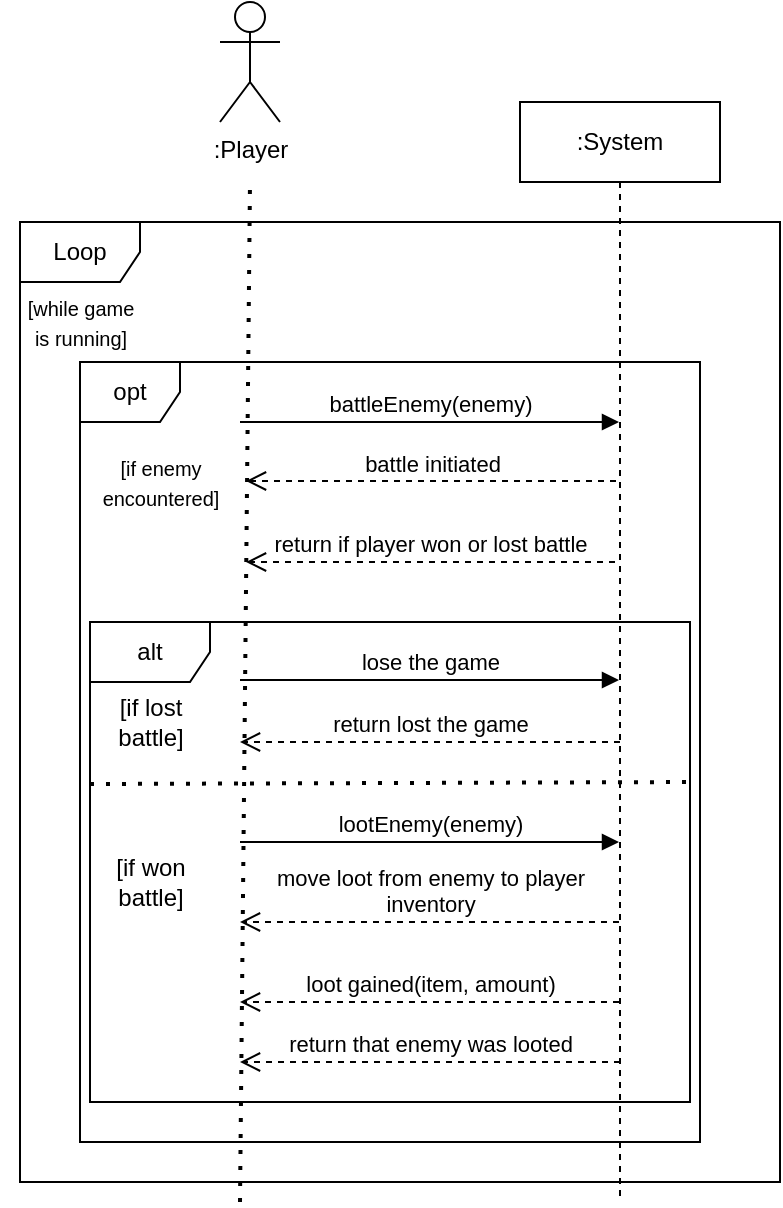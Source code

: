 <mxfile version="22.0.4" type="device">
  <diagram name="Page-1" id="2YBvvXClWsGukQMizWep">
    <mxGraphModel dx="954" dy="523" grid="1" gridSize="10" guides="1" tooltips="1" connect="1" arrows="1" fold="1" page="1" pageScale="1" pageWidth="850" pageHeight="1100" math="0" shadow="0">
      <root>
        <mxCell id="0" />
        <mxCell id="1" parent="0" />
        <mxCell id="aM9ryv3xv72pqoxQDRHE-5" value=":System" style="shape=umlLifeline;perimeter=lifelinePerimeter;whiteSpace=wrap;html=1;container=0;dropTarget=0;collapsible=0;recursiveResize=0;outlineConnect=0;portConstraint=eastwest;newEdgeStyle={&quot;edgeStyle&quot;:&quot;elbowEdgeStyle&quot;,&quot;elbow&quot;:&quot;vertical&quot;,&quot;curved&quot;:0,&quot;rounded&quot;:0};" parent="1" vertex="1">
          <mxGeometry x="470" y="180" width="100" height="550" as="geometry" />
        </mxCell>
        <mxCell id="y5gPMH1k5wEBWP9fE6Nm-3" value=":Player" style="shape=umlActor;verticalLabelPosition=bottom;verticalAlign=top;html=1;outlineConnect=0;" parent="1" vertex="1">
          <mxGeometry x="320" y="130" width="30" height="60" as="geometry" />
        </mxCell>
        <mxCell id="y5gPMH1k5wEBWP9fE6Nm-4" value="" style="endArrow=none;dashed=1;html=1;dashPattern=1 3;strokeWidth=2;rounded=0;" parent="1" edge="1">
          <mxGeometry width="50" height="50" relative="1" as="geometry">
            <mxPoint x="330" y="730" as="sourcePoint" />
            <mxPoint x="335" y="220" as="targetPoint" />
          </mxGeometry>
        </mxCell>
        <mxCell id="y5gPMH1k5wEBWP9fE6Nm-6" value="Loop" style="shape=umlFrame;whiteSpace=wrap;html=1;pointerEvents=0;" parent="1" vertex="1">
          <mxGeometry x="220" y="240" width="380" height="480" as="geometry" />
        </mxCell>
        <mxCell id="y5gPMH1k5wEBWP9fE6Nm-9" value="&lt;font style=&quot;font-size: 10px;&quot;&gt;[while game &lt;br&gt;is running]&lt;/font&gt;" style="text;html=1;align=center;verticalAlign=middle;resizable=0;points=[];autosize=1;strokeColor=none;fillColor=none;rotation=0;" parent="1" vertex="1">
          <mxGeometry x="210" y="270" width="80" height="40" as="geometry" />
        </mxCell>
        <mxCell id="y5gPMH1k5wEBWP9fE6Nm-11" value="opt" style="shape=umlFrame;whiteSpace=wrap;html=1;pointerEvents=0;width=50;height=30;" parent="1" vertex="1">
          <mxGeometry x="250" y="310" width="310" height="390" as="geometry" />
        </mxCell>
        <mxCell id="y5gPMH1k5wEBWP9fE6Nm-12" value="&lt;font style=&quot;font-size: 10px;&quot;&gt;[if enemy&lt;br&gt;encountered]&lt;br&gt;&lt;/font&gt;" style="text;html=1;align=center;verticalAlign=middle;resizable=0;points=[];autosize=1;strokeColor=none;fillColor=none;" parent="1" vertex="1">
          <mxGeometry x="250" y="350" width="80" height="40" as="geometry" />
        </mxCell>
        <mxCell id="y5gPMH1k5wEBWP9fE6Nm-15" value="return if player won or lost battle" style="html=1;verticalAlign=bottom;endArrow=open;dashed=1;endSize=8;curved=0;rounded=0;" parent="1" edge="1">
          <mxGeometry relative="1" as="geometry">
            <mxPoint x="517.5" y="410" as="sourcePoint" />
            <mxPoint x="333" y="410" as="targetPoint" />
          </mxGeometry>
        </mxCell>
        <mxCell id="y5gPMH1k5wEBWP9fE6Nm-16" value="battle initiated" style="html=1;verticalAlign=bottom;endArrow=open;dashed=1;endSize=8;curved=0;rounded=0;" parent="1" edge="1">
          <mxGeometry relative="1" as="geometry">
            <mxPoint x="518" y="369.5" as="sourcePoint" />
            <mxPoint x="333" y="369.5" as="targetPoint" />
          </mxGeometry>
        </mxCell>
        <mxCell id="iZZ1mux4zSE9OPQuQkQ0-2" value="alt" style="shape=umlFrame;whiteSpace=wrap;html=1;pointerEvents=0;" vertex="1" parent="1">
          <mxGeometry x="255" y="440" width="300" height="240" as="geometry" />
        </mxCell>
        <mxCell id="iZZ1mux4zSE9OPQuQkQ0-3" value="" style="endArrow=none;dashed=1;html=1;dashPattern=1 3;strokeWidth=2;rounded=0;entryX=1.013;entryY=0.495;entryDx=0;entryDy=0;entryPerimeter=0;" edge="1" parent="1">
          <mxGeometry width="50" height="50" relative="1" as="geometry">
            <mxPoint x="255" y="521" as="sourcePoint" />
            <mxPoint x="558.9" y="520" as="targetPoint" />
            <Array as="points" />
          </mxGeometry>
        </mxCell>
        <mxCell id="iZZ1mux4zSE9OPQuQkQ0-4" value="[if lost&lt;br&gt;battle]" style="text;html=1;align=center;verticalAlign=middle;resizable=0;points=[];autosize=1;strokeColor=none;fillColor=none;" vertex="1" parent="1">
          <mxGeometry x="255" y="470" width="60" height="40" as="geometry" />
        </mxCell>
        <mxCell id="iZZ1mux4zSE9OPQuQkQ0-6" value="battleEnemy(enemy)" style="html=1;verticalAlign=bottom;endArrow=block;curved=0;rounded=0;" edge="1" parent="1" target="aM9ryv3xv72pqoxQDRHE-5">
          <mxGeometry width="80" relative="1" as="geometry">
            <mxPoint x="330" y="340" as="sourcePoint" />
            <mxPoint x="460" y="340" as="targetPoint" />
          </mxGeometry>
        </mxCell>
        <mxCell id="iZZ1mux4zSE9OPQuQkQ0-10" value="lose the game" style="html=1;verticalAlign=bottom;endArrow=block;curved=0;rounded=0;" edge="1" parent="1" target="aM9ryv3xv72pqoxQDRHE-5">
          <mxGeometry width="80" relative="1" as="geometry">
            <mxPoint x="330" y="469" as="sourcePoint" />
            <mxPoint x="410" y="469" as="targetPoint" />
          </mxGeometry>
        </mxCell>
        <mxCell id="iZZ1mux4zSE9OPQuQkQ0-11" value="return lost the game" style="html=1;verticalAlign=bottom;endArrow=open;dashed=1;endSize=8;curved=0;rounded=0;" edge="1" parent="1">
          <mxGeometry relative="1" as="geometry">
            <mxPoint x="520" y="500" as="sourcePoint" />
            <mxPoint x="330" y="500" as="targetPoint" />
          </mxGeometry>
        </mxCell>
        <mxCell id="iZZ1mux4zSE9OPQuQkQ0-12" value="[if won&lt;br&gt;battle]" style="text;html=1;align=center;verticalAlign=middle;resizable=0;points=[];autosize=1;strokeColor=none;fillColor=none;" vertex="1" parent="1">
          <mxGeometry x="255" y="550" width="60" height="40" as="geometry" />
        </mxCell>
        <mxCell id="iZZ1mux4zSE9OPQuQkQ0-13" value="lootEnemy(enemy)" style="html=1;verticalAlign=bottom;endArrow=block;curved=0;rounded=0;" edge="1" parent="1" target="aM9ryv3xv72pqoxQDRHE-5">
          <mxGeometry x="0.003" width="80" relative="1" as="geometry">
            <mxPoint x="330" y="550" as="sourcePoint" />
            <mxPoint x="410" y="550" as="targetPoint" />
            <mxPoint as="offset" />
          </mxGeometry>
        </mxCell>
        <mxCell id="iZZ1mux4zSE9OPQuQkQ0-14" value="move loot from enemy to player&lt;br&gt;inventory&lt;br&gt;" style="html=1;verticalAlign=bottom;endArrow=open;dashed=1;endSize=8;curved=0;rounded=0;" edge="1" parent="1">
          <mxGeometry relative="1" as="geometry">
            <mxPoint x="519.5" y="590" as="sourcePoint" />
            <mxPoint x="330" y="590" as="targetPoint" />
          </mxGeometry>
        </mxCell>
        <mxCell id="iZZ1mux4zSE9OPQuQkQ0-15" value="loot gained(item, amount)" style="html=1;verticalAlign=bottom;endArrow=open;dashed=1;endSize=8;curved=0;rounded=0;" edge="1" parent="1" source="aM9ryv3xv72pqoxQDRHE-5">
          <mxGeometry relative="1" as="geometry">
            <mxPoint x="460" y="630" as="sourcePoint" />
            <mxPoint x="330" y="630" as="targetPoint" />
          </mxGeometry>
        </mxCell>
        <mxCell id="iZZ1mux4zSE9OPQuQkQ0-16" value="return that enemy was looted" style="html=1;verticalAlign=bottom;endArrow=open;dashed=1;endSize=8;curved=0;rounded=0;" edge="1" parent="1">
          <mxGeometry relative="1" as="geometry">
            <mxPoint x="520" y="660" as="sourcePoint" />
            <mxPoint x="330" y="660" as="targetPoint" />
          </mxGeometry>
        </mxCell>
      </root>
    </mxGraphModel>
  </diagram>
</mxfile>
